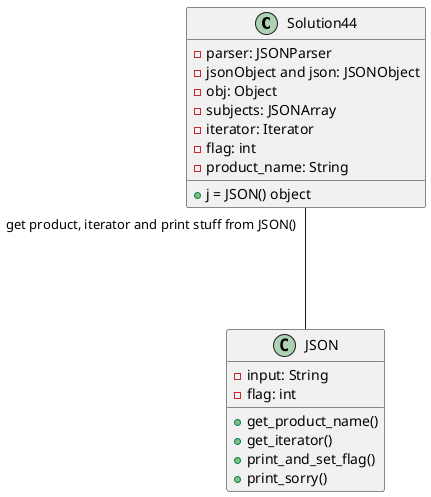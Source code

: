 @startuml
'https://plantuml.com/class-diagram

class Solution44
{
-parser: JSONParser
-jsonObject and json: JSONObject
-obj: Object
-subjects: JSONArray
-iterator: Iterator
-flag: int
-product_name: String
+j = JSON() object

}
class JSON
{
-input: String
-flag: int
+get_product_name()
+get_iterator()
+print_and_set_flag()
+print_sorry()
}

Solution44 "get product, iterator and print stuff from JSON()" --- JSON


@enduml